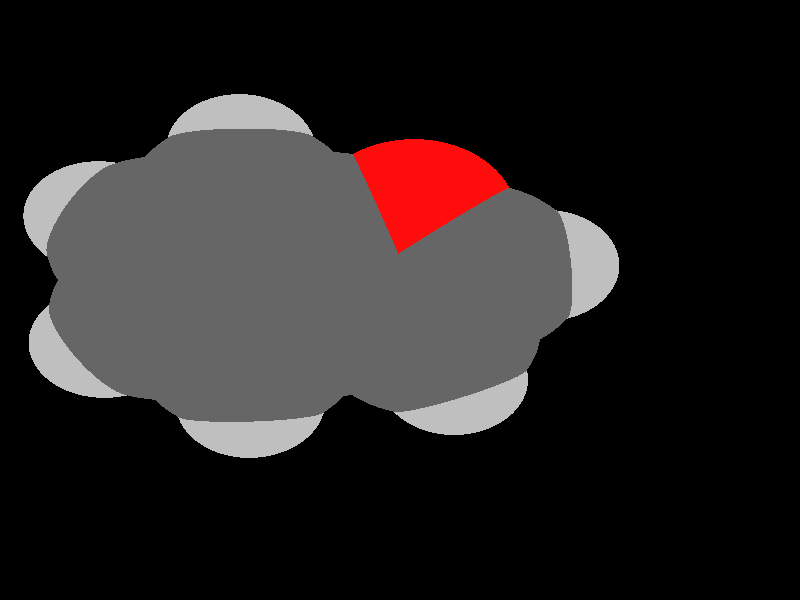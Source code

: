 global_settings {
	ambient_light rgb <0.200000002980232, 0.200000002980232, 0.200000002980232>
	max_trace_level 15
}

background { color rgb <0,0,0> }

camera {
	perspective
	location <1.75892084198107, -2.27467696907061, -16.3081659685632>
	angle 40
	up <-0.99965443995524, -0.0245923984345653, 0.00928518265902683>
	right <0.0246016008849454, -0.999696949115277, 0.000878159157399177> * 1
	direction <0.00926077273631947, 0.00110628605860263, 0.999956506163884> }

light_source {
	<-31.7726871633105, -37.7065662108382, -45.7576577653987>
	color rgb <1, 1, 1>
	fade_distance 92.1832429457762
	fade_power 0
	spotlight
	area_light <20, 0, 0>, <0, 0, 20>, 20, 20
	circular
	orient
	point_at <31.7726871633105, 37.7065662108382, 45.7576577653987>
}

light_source {
	<-32.9467054240677, 36.0941660510771, 23.3120061436629>
	color rgb <0.300000011920929, 0.300000011920929, 0.300000011920929> shadowless
	fade_distance 92.1832429457762
	fade_power 0
	parallel
	point_at <32.9467054240677, -36.0941660510771, -23.3120061436629>
}

#default {
	finish {ambient 0.5 diffuse 1 specular 0.2 roughness .01 metallic 1}
}

union {
cylinder {
	<0.284133823552209, -2.49910215837151, 0.000867373322468935>, 	<0.792444426328093, -2.89660459021568, 0.00102050834841132>, 0.075
	pigment { rgbt <1, 0.0500000007450581, 0.0500000007450581, 0> }
}
cylinder {
	<0.792444426328093, -2.89660459021568, 0.00102050834841132>, 	<1.34329271801888, -3.32737179107384, 0.00118645839347771>, 0.075
	pigment { rgbt <0.400000005960464, 0.400000005960464, 0.400000005960464, 0> }
}
cylinder {
	<1.40261062404104, -3.42296276352188, 0.00123130908953749>, 	<1.97190329261987, -3.06969463953145, 0.0011085300974543>, 0.075
	pigment { rgbt <0.400000005960464, 0.400000005960464, 0.400000005960464, 0> }
}
cylinder {
	<1.28397481199672, -3.2317808186258, 0.00114160769741792>, 	<1.85326748057555, -2.87851269463538, 0.00101882870533472>, 0.075
	pigment { rgbt <0.400000005960464, 0.400000005960464, 0.400000005960464, 0> }
}
cylinder {
	<1.97190329261987, -3.06969463953145, 0.0011085300974543>, 	<2.5411959611987, -2.71642651554103, 0.000985751105371098>, 0.075
	pigment { rgbt <0.400000005960464, 0.400000005960464, 0.400000005960464, 0> }
}
cylinder {
	<1.85326748057555, -2.87851269463538, 0.00101882870533472>, 	<2.42256014915438, -2.52524457064495, 0.000896049713251525>, 0.075
	pigment { rgbt <0.400000005960464, 0.400000005960464, 0.400000005960464, 0> }
}
cylinder {
	<2.48187805517654, -2.62083554309299, 0.000940900409311318>, 	<2.28409427103205, -1.9141079163436, 0.000693274368898271>, 0.075
	pigment { rgbt <0.400000005960464, 0.400000005960464, 0.400000005960464, 0> }
}
cylinder {
	<2.28409427103205, -1.9141079163436, 0.000693274368898271>, 	<2.08631048688755, -1.20738028959421, 0.000445648328485224>, 0.075
	pigment { rgbt <0.400000005960464, 0.400000005960464, 0.400000005960464, 0> }
}
cylinder {
	<2.08603354490334, -1.09488064393583, 0.000390604011535783>, 	<1.38358496731622, -1.09660988338091, 0.000366587941319625>, 0.075
	pigment { rgbt <0.400000005960464, 0.400000005960464, 0.400000005960464, 0> }
}
cylinder {
	<2.08658742887176, -1.31987993525259, 0.000500692645434652>, 	<1.38413885128464, -1.32160917469766, 0.000476676575218494>, 0.075
	pigment { rgbt <0.400000005960464, 0.400000005960464, 0.400000005960464, 0> }
}
cylinder {
	<1.38358496731622, -1.09660988338091, 0.000366587941319625>, 	<0.681136389729101, -1.09833912282599, 0.000342571871103467>, 0.075
	pigment { rgbt <0.400000005960464, 0.400000005960464, 0.400000005960464, 0> }
}
cylinder {
	<1.38413885128464, -1.32160917469766, 0.000476676575218494>, 	<0.681690273697518, -1.32333841414274, 0.000452660505002336>, 0.075
	pigment { rgbt <0.400000005960464, 0.400000005960464, 0.400000005960464, 0> }
}
cylinder {
	<0.284133823552209, -2.49910215837151, 0.000867373322468935>, 	<0.474816964541738, -1.88077147541596, 0.000641902931843187>, 0.075
	pigment { rgbt <1, 0.0500000007450581, 0.0500000007450581, 0> }
}
cylinder {
	<0.474816964541738, -1.88077147541596, 0.000641902931843187>, 	<0.68141333171331, -1.21083876848436, 0.000397616188052908>, 0.075
	pigment { rgbt <0.400000005960464, 0.400000005960464, 0.400000005960464, 0> }
}
cylinder {
	<0.68141333171331, -1.21083876848436, 0.000397616188052908>, 	<0.340706665856655, -0.605419384242182, 0.000198808094026454>, 0.075
	pigment { rgbt <0.400000005960464, 0.400000005960464, 0.400000005960464, 0> }
}
cylinder {
	<0.340706665856655, -0.605419384242182, 0.000198808094026454>, 	<0, 0, 0>, 0.075
	pigment { rgbt <0.400000005960464, 0.400000005960464, 0.400000005960464, 0> }
}
cylinder {
	<0.0966195305240596, -0.0576273866603148, 2.50601853120224e-05>, 	<0.449682672247814, 0.534327090443493, -0.000192868494814541>, 0.075
	pigment { rgbt <0.400000005960464, 0.400000005960464, 0.400000005960464, 0> }
}
cylinder {
	<-0.0966195305240596, 0.0576273866603148, -2.50601853120361e-05>, 	<0.256443611199695, 0.649581863764123, -0.000242988865438599>, 0.075
	pigment { rgbt <0.400000005960464, 0.400000005960464, 0.400000005960464, 0> }
}
cylinder {
	<0.449682672247814, 0.534327090443493, -0.000192868494814541>, 	<0.802745813971569, 1.1262815675473, -0.000410797174941103>, 0.075
	pigment { rgbt <0.400000005960464, 0.400000005960464, 0.400000005960464, 0> }
}
cylinder {
	<0.256443611199695, 0.649581863764123, -0.000242988865438599>, 	<0.60950675292345, 1.24153634086793, -0.000460917545565162>, 0.075
	pigment { rgbt <0.400000005960464, 0.400000005960464, 0.400000005960464, 0> }
}
cylinder {
	<0.706126283447509, 1.18390895420762, -0.000435857360253126>, 	<1.39986332194392, 1.1823465188435, -0.000710108991282889>, 0.075
	pigment { rgbt <0.400000005960464, 0.400000005960464, 0.400000005960464, 0> }
}
cylinder {
	<1.39986332194392, 1.1823465188435, -0.000710108991282889>, 	<2.09360036044034, 1.18078408347938, -0.000984360622312652>, 0.075
	pigment { rgbt <0.400000005960464, 0.400000005960464, 0.400000005960464, 0> }
}
cylinder {
	<1.9964564851246, 1.12404506222977, -0.00095343691801206>, 	<2.34128812492724, 0.533653020490077, -0.000461256606855734>, 0.075
	pigment { rgbt <0.400000005960464, 0.400000005960464, 0.400000005960464, 0> }
}
cylinder {
	<2.19074423575608, 1.237523104729, -0.00101528432661326>, 	<2.53557587555872, 0.647131062989307, -0.000523104015456932>, 0.075
	pigment { rgbt <0.400000005960464, 0.400000005960464, 0.400000005960464, 0> }
}
cylinder {
	<2.34128812492724, 0.533653020490077, -0.000461256606855734>, 	<2.68611976472988, -0.056739021249615, 3.09237043005927e-05>, 0.075
	pigment { rgbt <0.400000005960464, 0.400000005960464, 0.400000005960464, 0> }
}
cylinder {
	<2.53557587555872, 0.647131062989307, -0.000523104015456932>, 	<2.88040751536136, 0.0567390212496148, -3.09237043006061e-05>, 0.075
	pigment { rgbt <0.400000005960464, 0.400000005960464, 0.400000005960464, 0> }
}
cylinder {
	<2.08631048688755, -1.20738028959421, 0.000445648328485224>, 	<2.43478706346659, -0.603690144797104, 0.000222824164242612>, 0.075
	pigment { rgbt <0.400000005960464, 0.400000005960464, 0.400000005960464, 0> }
}
cylinder {
	<2.43478706346659, -0.603690144797104, 0.000222824164242612>, 	<2.78326364004562, -1.17347944512611e-16, 2.07523072077304e-19>, 0.075
	pigment { rgbt <0.400000005960464, 0.400000005960464, 0.400000005960464, 0> }
}
cylinder {
	<1.34329271801888, -3.32737179107384, 0.00118645839347771>, 	<1.30746582934975, -3.98789927028717, 0.00177880708308799>, 0.075
	pigment { rgbt <0.400000005960464, 0.400000005960464, 0.400000005960464, 0> }
}
cylinder {
	<1.30746582934975, -3.98789927028717, 0.00177880708308799>, 	<1.28479986536287, -4.40578350786238, 0.00215355785171804>, 0.075
	pigment { rgbt <0.75, 0.75, 0.75, 0> }
}
cylinder {
	<2.48187805517654, -2.62083554309299, 0.000940900409311318>, 	<3.09830745136042, -2.86083378550113, 0.00132848681897768>, 0.075
	pigment { rgbt <0.400000005960464, 0.400000005960464, 0.400000005960464, 0> }
}
cylinder {
	<3.09830745136042, -2.86083378550113, 0.00132848681897768>, 	<3.48829397988358, -3.01266963562092, 0.00157369491473735>, 0.075
	pigment { rgbt <0.75, 0.75, 0.75, 0> }
}
cylinder {
	<0, 0, 0>, 	<-0.661456062864054, 0.00833791928227887, -0.000224829024153033>, 0.075
	pigment { rgbt <0.400000005960464, 0.400000005960464, 0.400000005960464, 0> }
}
cylinder {
	<-0.661456062864054, 0.00833791928227887, -0.000224829024153033>, 	<-1.07993144334352, 0.0136129694934005, -0.000367068874548968>, 0.075
	pigment { rgbt <0.75, 0.75, 0.75, 0> }
}
cylinder {
	<0.706126283447509, 1.18390895420762, -0.000435857360253126>, 	<0.380126981105555, 1.75946375049617, -0.000672316638871432>, 0.075
	pigment { rgbt <0.400000005960464, 0.400000005960464, 0.400000005960464, 0> }
}
cylinder {
	<0.380126981105555, 1.75946375049617, -0.000672316638871432>, 	<0.173888453481923, 2.12357978663652, -0.000821909024851547>, 0.075
	pigment { rgbt <0.75, 0.75, 0.75, 0> }
}
cylinder {
	<2.09360036044034, 1.18078408347938, -0.000984360622312652>, 	<2.42354049933593, 1.75410274306939, -0.00136592385727146>, 0.075
	pigment { rgbt <0.400000005960464, 0.400000005960464, 0.400000005960464, 0> }
}
cylinder {
	<2.42354049933593, 1.75410274306939, -0.00136592385727146>, 	<2.63227435395948, 2.116807972401, -0.00160731662955488>, 0.075
	pigment { rgbt <0.75, 0.75, 0.75, 0> }
}
cylinder {
	<2.78326364004562, -1.17347944512611e-16, 2.07523072077304e-19>, 	<3.44472862296582, 0.00170854349841122, -0.000269505261874661>, 0.075
	pigment { rgbt <0.400000005960464, 0.400000005960464, 0.400000005960464, 0> }
}
cylinder {
	<3.44472862296582, 0.00170854349841122, -0.000269505261874661>, 	<3.86319443666636, 0.00278942769298955, -0.000440003688275205>, 0.075
	pigment { rgbt <0.75, 0.75, 0.75, 0> }
}
sphere {
	<0.284133823552209, -2.49910215837151, 0.000867373322468935>, 0.3564
	pigment { rgbt <1, 0.0500000007450581, 0.0500000007450581,0> }
}
sphere {
	<1.34329271801888, -3.32737179107384, 0.00118645839347771>, 0.4104
	pigment { rgbt <0.400000005960464, 0.400000005960464, 0.400000005960464,0> }
}
sphere {
	<2.48187805517654, -2.62083554309299, 0.000940900409311318>, 0.4104
	pigment { rgbt <0.400000005960464, 0.400000005960464, 0.400000005960464,0> }
}
sphere {
	<2.08631048688755, -1.20738028959421, 0.000445648328485224>, 0.4104
	pigment { rgbt <0.400000005960464, 0.400000005960464, 0.400000005960464,0> }
}
sphere {
	<0.68141333171331, -1.21083876848436, 0.000397616188052908>, 0.4104
	pigment { rgbt <0.400000005960464, 0.400000005960464, 0.400000005960464,0> }
}
sphere {
	<0, 0, 0>, 0.4104
	pigment { rgbt <0.400000005960464, 0.400000005960464, 0.400000005960464,0> }
}
sphere {
	<0.706126283447509, 1.18390895420762, -0.000435857360253126>, 0.4104
	pigment { rgbt <0.400000005960464, 0.400000005960464, 0.400000005960464,0> }
}
sphere {
	<2.09360036044034, 1.18078408347938, -0.000984360622312652>, 0.4104
	pigment { rgbt <0.400000005960464, 0.400000005960464, 0.400000005960464,0> }
}
sphere {
	<2.78326364004562, -1.17347944512611e-16, 2.07523072077304e-19>, 0.4104
	pigment { rgbt <0.400000005960464, 0.400000005960464, 0.400000005960464,0> }
}
sphere {
	<1.28479986536287, -4.40578350786238, 0.00215355785171804>, 0.1674
	pigment { rgbt <0.75, 0.75, 0.75,0> }
}
sphere {
	<3.48829397988358, -3.01266963562092, 0.00157369491473735>, 0.1674
	pigment { rgbt <0.75, 0.75, 0.75,0> }
}
sphere {
	<-1.07993144334352, 0.0136129694934005, -0.000367068874548968>, 0.1674
	pigment { rgbt <0.75, 0.75, 0.75,0> }
}
sphere {
	<0.173888453481923, 2.12357978663652, -0.000821909024851547>, 0.1674
	pigment { rgbt <0.75, 0.75, 0.75,0> }
}
sphere {
	<2.63227435395948, 2.116807972401, -0.00160731662955488>, 0.1674
	pigment { rgbt <0.75, 0.75, 0.75,0> }
}
sphere {
	<3.86319443666636, 0.00278942769298955, -0.000440003688275205>, 0.1674
	pigment { rgbt <0.75, 0.75, 0.75,0> }
}
}
merge {
}
union {
}
merge {
sphere {
	<0.284133823552209, -2.49910215837151, 0.000867373322468935>, 1.519848
	pigment { rgbt <0, 0, 0,0> }
}
sphere {
	<1.34329271801888, -3.32737179107384, 0.00118645839347771>, 1.69983
	pigment { rgbt <0, 0, 0,0> }
}
sphere {
	<2.48187805517654, -2.62083554309299, 0.000940900409311318>, 1.69983
	pigment { rgbt <0, 0, 0,0> }
}
sphere {
	<2.08631048688755, -1.20738028959421, 0.000445648328485224>, 1.69983
	pigment { rgbt <0, 0, 0,0> }
}
sphere {
	<0.68141333171331, -1.21083876848436, 0.000397616188052908>, 1.69983
	pigment { rgbt <0, 0, 0,0> }
}
sphere {
	<0, 0, 0>, 1.69983
	pigment { rgbt <0, 0, 0,0> }
}
sphere {
	<0.706126283447509, 1.18390895420762, -0.000435857360253126>, 1.69983
	pigment { rgbt <0, 0, 0,0> }
}
sphere {
	<2.09360036044034, 1.18078408347938, -0.000984360622312652>, 1.69983
	pigment { rgbt <0, 0, 0,0> }
}
sphere {
	<2.78326364004562, -1.17347944512611e-16, 2.07523072077304e-19>, 1.69983
	pigment { rgbt <0, 0, 0,0> }
}
sphere {
	<1.28479986536287, -4.40578350786238, 0.00215355785171804>, 1.09989
	pigment { rgbt <0, 0, 0,0> }
}
sphere {
	<3.48829397988358, -3.01266963562092, 0.00157369491473735>, 1.09989
	pigment { rgbt <0, 0, 0,0> }
}
sphere {
	<-1.07993144334352, 0.0136129694934005, -0.000367068874548968>, 1.09989
	pigment { rgbt <0, 0, 0,0> }
}
sphere {
	<0.173888453481923, 2.12357978663652, -0.000821909024851547>, 1.09989
	pigment { rgbt <0, 0, 0,0> }
}
sphere {
	<2.63227435395948, 2.116807972401, -0.00160731662955488>, 1.09989
	pigment { rgbt <0, 0, 0,0> }
}
sphere {
	<3.86319443666636, 0.00278942769298955, -0.000440003688275205>, 1.09989
	pigment { rgbt <0, 0, 0,0> }
}
sphere {
	<0.284133823552209, -2.49910215837151, 0.000867373322468935>, 1.52
	pigment { rgbt <1, 0.0500000007450581, 0.0500000007450581,0.350000023841858> }
}
sphere {
	<1.34329271801888, -3.32737179107384, 0.00118645839347771>, 1.7
	pigment { rgbt <0.400000005960464, 0.400000005960464, 0.400000005960464,0.350000023841858> }
}
sphere {
	<2.48187805517654, -2.62083554309299, 0.000940900409311318>, 1.7
	pigment { rgbt <0.400000005960464, 0.400000005960464, 0.400000005960464,0.350000023841858> }
}
sphere {
	<2.08631048688755, -1.20738028959421, 0.000445648328485224>, 1.7
	pigment { rgbt <0.400000005960464, 0.400000005960464, 0.400000005960464,0.350000023841858> }
}
sphere {
	<0.68141333171331, -1.21083876848436, 0.000397616188052908>, 1.7
	pigment { rgbt <0.400000005960464, 0.400000005960464, 0.400000005960464,0.350000023841858> }
}
sphere {
	<0, 0, 0>, 1.7
	pigment { rgbt <0.400000005960464, 0.400000005960464, 0.400000005960464,0.350000023841858> }
}
sphere {
	<0.706126283447509, 1.18390895420762, -0.000435857360253126>, 1.7
	pigment { rgbt <0.400000005960464, 0.400000005960464, 0.400000005960464,0.350000023841858> }
}
sphere {
	<2.09360036044034, 1.18078408347938, -0.000984360622312652>, 1.7
	pigment { rgbt <0.400000005960464, 0.400000005960464, 0.400000005960464,0.350000023841858> }
}
sphere {
	<2.78326364004562, -1.17347944512611e-16, 2.07523072077304e-19>, 1.7
	pigment { rgbt <0.400000005960464, 0.400000005960464, 0.400000005960464,0.350000023841858> }
}
sphere {
	<1.28479986536287, -4.40578350786238, 0.00215355785171804>, 1.1
	pigment { rgbt <0.75, 0.75, 0.75,0.350000023841858> }
}
sphere {
	<3.48829397988358, -3.01266963562092, 0.00157369491473735>, 1.1
	pigment { rgbt <0.75, 0.75, 0.75,0.350000023841858> }
}
sphere {
	<-1.07993144334352, 0.0136129694934005, -0.000367068874548968>, 1.1
	pigment { rgbt <0.75, 0.75, 0.75,0.350000023841858> }
}
sphere {
	<0.173888453481923, 2.12357978663652, -0.000821909024851547>, 1.1
	pigment { rgbt <0.75, 0.75, 0.75,0.350000023841858> }
}
sphere {
	<2.63227435395948, 2.116807972401, -0.00160731662955488>, 1.1
	pigment { rgbt <0.75, 0.75, 0.75,0.350000023841858> }
}
sphere {
	<3.86319443666636, 0.00278942769298955, -0.000440003688275205>, 1.1
	pigment { rgbt <0.75, 0.75, 0.75,0.350000023841858> }
}
}
